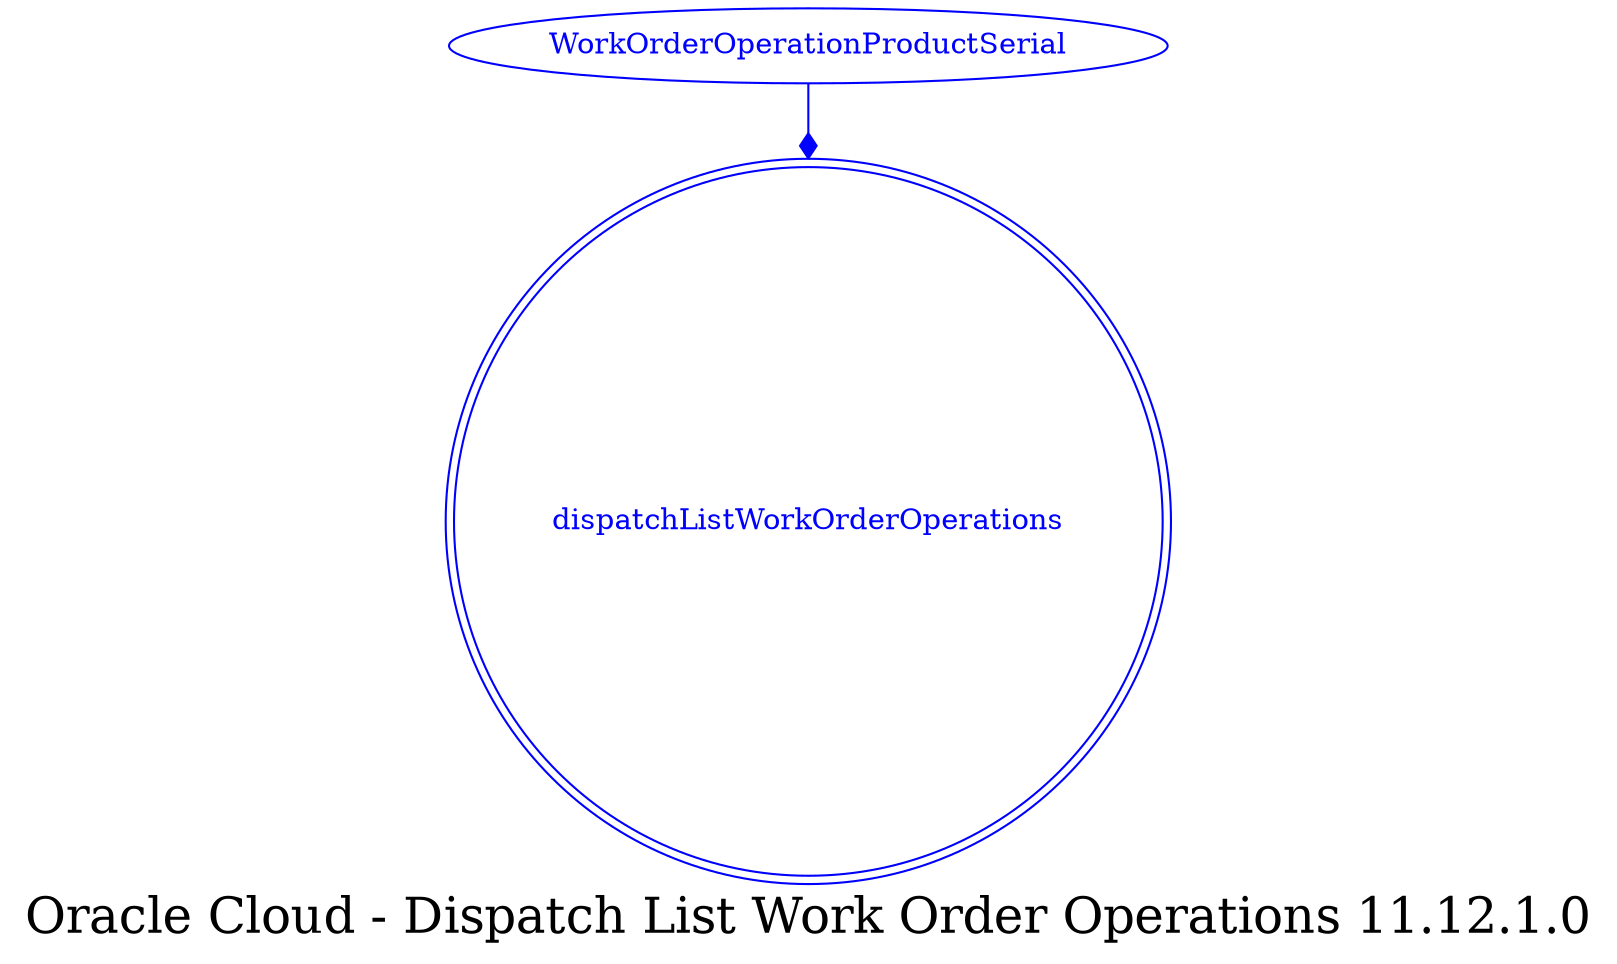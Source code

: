 digraph LexiconGraph {
graph[label="Oracle Cloud - Dispatch List Work Order Operations 11.12.1.0", fontsize=24]
splines=true
"dispatchListWorkOrderOperations" [color=blue, fontcolor=blue, shape=doublecircle]
"WorkOrderOperationProductSerial" -> "dispatchListWorkOrderOperations" [color=blue, fontcolor=blue, arrowhead=diamond, arrowtail=none]
"WorkOrderOperationProductSerial" [color=blue, fontcolor=blue, shape=ellipse]
}

